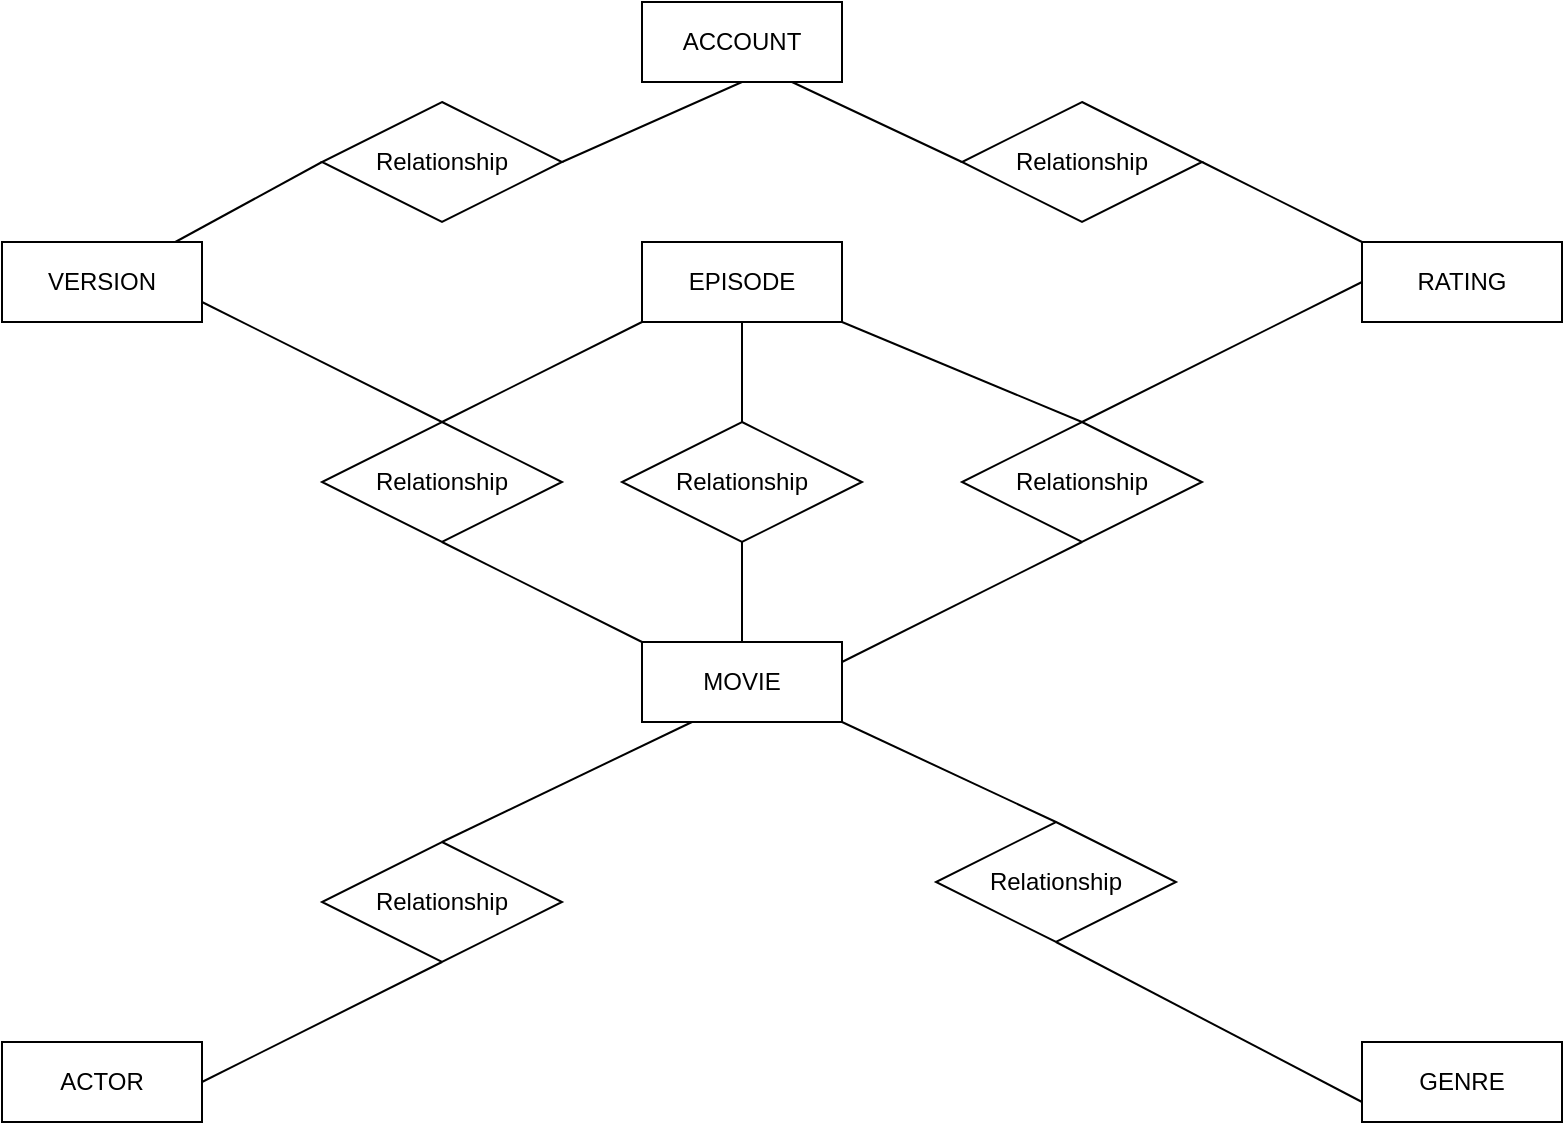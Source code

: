 <mxfile version="13.7.3" type="github">
  <diagram id="Err-bk3tQzCCGesKZT8b" name="Page-1">
    <mxGraphModel dx="925" dy="634" grid="1" gridSize="10" guides="1" tooltips="1" connect="1" arrows="1" fold="1" page="1" pageScale="1" pageWidth="1654" pageHeight="1169" math="0" shadow="0">
      <root>
        <mxCell id="0" />
        <mxCell id="1" parent="0" />
        <mxCell id="0jix5BdM98onpOWOXJaW-1" value="MOVIE" style="whiteSpace=wrap;html=1;align=center;" vertex="1" parent="1">
          <mxGeometry x="560" y="600" width="100" height="40" as="geometry" />
        </mxCell>
        <mxCell id="0jix5BdM98onpOWOXJaW-2" value="VERSION" style="whiteSpace=wrap;html=1;align=center;" vertex="1" parent="1">
          <mxGeometry x="240" y="400" width="100" height="40" as="geometry" />
        </mxCell>
        <mxCell id="0jix5BdM98onpOWOXJaW-3" value="RATING" style="whiteSpace=wrap;html=1;align=center;" vertex="1" parent="1">
          <mxGeometry x="920" y="400" width="100" height="40" as="geometry" />
        </mxCell>
        <mxCell id="0jix5BdM98onpOWOXJaW-4" value="ACTOR" style="whiteSpace=wrap;html=1;align=center;" vertex="1" parent="1">
          <mxGeometry x="240" y="800" width="100" height="40" as="geometry" />
        </mxCell>
        <mxCell id="0jix5BdM98onpOWOXJaW-5" value="GENRE" style="whiteSpace=wrap;html=1;align=center;" vertex="1" parent="1">
          <mxGeometry x="920" y="800" width="100" height="40" as="geometry" />
        </mxCell>
        <mxCell id="0jix5BdM98onpOWOXJaW-6" value="ACCOUNT" style="whiteSpace=wrap;html=1;align=center;" vertex="1" parent="1">
          <mxGeometry x="560" y="280" width="100" height="40" as="geometry" />
        </mxCell>
        <mxCell id="0jix5BdM98onpOWOXJaW-7" value="EPISODE" style="whiteSpace=wrap;html=1;align=center;" vertex="1" parent="1">
          <mxGeometry x="560" y="400" width="100" height="40" as="geometry" />
        </mxCell>
        <mxCell id="0jix5BdM98onpOWOXJaW-8" value="Relationship" style="shape=rhombus;perimeter=rhombusPerimeter;whiteSpace=wrap;html=1;align=center;" vertex="1" parent="1">
          <mxGeometry x="400" y="490" width="120" height="60" as="geometry" />
        </mxCell>
        <mxCell id="0jix5BdM98onpOWOXJaW-9" value="Relationship" style="shape=rhombus;perimeter=rhombusPerimeter;whiteSpace=wrap;html=1;align=center;" vertex="1" parent="1">
          <mxGeometry x="400" y="700" width="120" height="60" as="geometry" />
        </mxCell>
        <mxCell id="0jix5BdM98onpOWOXJaW-12" value="" style="endArrow=none;html=1;rounded=0;exitX=0.5;exitY=1;exitDx=0;exitDy=0;entryX=1;entryY=0.5;entryDx=0;entryDy=0;" edge="1" parent="1" source="0jix5BdM98onpOWOXJaW-9" target="0jix5BdM98onpOWOXJaW-4">
          <mxGeometry relative="1" as="geometry">
            <mxPoint x="530" y="690" as="sourcePoint" />
            <mxPoint x="690" y="690" as="targetPoint" />
          </mxGeometry>
        </mxCell>
        <mxCell id="0jix5BdM98onpOWOXJaW-13" value="" style="endArrow=none;html=1;rounded=0;exitX=0.25;exitY=1;exitDx=0;exitDy=0;entryX=0.5;entryY=0;entryDx=0;entryDy=0;" edge="1" parent="1" source="0jix5BdM98onpOWOXJaW-1" target="0jix5BdM98onpOWOXJaW-9">
          <mxGeometry relative="1" as="geometry">
            <mxPoint x="680" y="650.0" as="sourcePoint" />
            <mxPoint x="520" y="720.0" as="targetPoint" />
          </mxGeometry>
        </mxCell>
        <mxCell id="0jix5BdM98onpOWOXJaW-14" value="" style="endArrow=none;html=1;rounded=0;exitX=0.5;exitY=1;exitDx=0;exitDy=0;entryX=0;entryY=0;entryDx=0;entryDy=0;" edge="1" parent="1" source="0jix5BdM98onpOWOXJaW-8" target="0jix5BdM98onpOWOXJaW-1">
          <mxGeometry relative="1" as="geometry">
            <mxPoint x="570" y="555.0" as="sourcePoint" />
            <mxPoint x="410" y="625.0" as="targetPoint" />
          </mxGeometry>
        </mxCell>
        <mxCell id="0jix5BdM98onpOWOXJaW-15" value="" style="endArrow=none;html=1;rounded=0;exitX=0.5;exitY=0;exitDx=0;exitDy=0;" edge="1" parent="1" source="0jix5BdM98onpOWOXJaW-8">
          <mxGeometry relative="1" as="geometry">
            <mxPoint x="430" y="760.0" as="sourcePoint" />
            <mxPoint x="340" y="430" as="targetPoint" />
          </mxGeometry>
        </mxCell>
        <mxCell id="0jix5BdM98onpOWOXJaW-16" value="Relationship" style="shape=rhombus;perimeter=rhombusPerimeter;whiteSpace=wrap;html=1;align=center;" vertex="1" parent="1">
          <mxGeometry x="720" y="490" width="120" height="60" as="geometry" />
        </mxCell>
        <mxCell id="0jix5BdM98onpOWOXJaW-17" value="" style="endArrow=none;html=1;rounded=0;exitX=0.5;exitY=1;exitDx=0;exitDy=0;entryX=1;entryY=0.25;entryDx=0;entryDy=0;" edge="1" parent="1" source="0jix5BdM98onpOWOXJaW-16" target="0jix5BdM98onpOWOXJaW-1">
          <mxGeometry relative="1" as="geometry">
            <mxPoint x="470" y="560" as="sourcePoint" />
            <mxPoint x="570" y="610.0" as="targetPoint" />
          </mxGeometry>
        </mxCell>
        <mxCell id="0jix5BdM98onpOWOXJaW-18" value="" style="endArrow=none;html=1;rounded=0;exitX=0;exitY=0.5;exitDx=0;exitDy=0;entryX=0.5;entryY=0;entryDx=0;entryDy=0;" edge="1" parent="1" source="0jix5BdM98onpOWOXJaW-3" target="0jix5BdM98onpOWOXJaW-16">
          <mxGeometry relative="1" as="geometry">
            <mxPoint x="480" y="570" as="sourcePoint" />
            <mxPoint x="580" y="620.0" as="targetPoint" />
          </mxGeometry>
        </mxCell>
        <mxCell id="0jix5BdM98onpOWOXJaW-20" value="Relationship" style="shape=rhombus;perimeter=rhombusPerimeter;whiteSpace=wrap;html=1;align=center;" vertex="1" parent="1">
          <mxGeometry x="707" y="690" width="120" height="60" as="geometry" />
        </mxCell>
        <mxCell id="0jix5BdM98onpOWOXJaW-21" value="" style="endArrow=none;html=1;rounded=0;exitX=1;exitY=1;exitDx=0;exitDy=0;entryX=0.5;entryY=0;entryDx=0;entryDy=0;" edge="1" parent="1" source="0jix5BdM98onpOWOXJaW-1" target="0jix5BdM98onpOWOXJaW-20">
          <mxGeometry relative="1" as="geometry">
            <mxPoint x="790" y="560" as="sourcePoint" />
            <mxPoint x="670" y="620.0" as="targetPoint" />
          </mxGeometry>
        </mxCell>
        <mxCell id="0jix5BdM98onpOWOXJaW-22" value="" style="endArrow=none;html=1;rounded=0;exitX=0.5;exitY=1;exitDx=0;exitDy=0;entryX=0;entryY=0.75;entryDx=0;entryDy=0;" edge="1" parent="1" source="0jix5BdM98onpOWOXJaW-20" target="0jix5BdM98onpOWOXJaW-5">
          <mxGeometry relative="1" as="geometry">
            <mxPoint x="800" y="570" as="sourcePoint" />
            <mxPoint x="680" y="630.0" as="targetPoint" />
          </mxGeometry>
        </mxCell>
        <mxCell id="0jix5BdM98onpOWOXJaW-28" value="Relationship" style="shape=rhombus;perimeter=rhombusPerimeter;whiteSpace=wrap;html=1;align=center;" vertex="1" parent="1">
          <mxGeometry x="550" y="490" width="120" height="60" as="geometry" />
        </mxCell>
        <mxCell id="0jix5BdM98onpOWOXJaW-29" value="" style="endArrow=none;html=1;rounded=0;exitX=0.5;exitY=1;exitDx=0;exitDy=0;entryX=0.5;entryY=0;entryDx=0;entryDy=0;" edge="1" parent="1" source="0jix5BdM98onpOWOXJaW-28" target="0jix5BdM98onpOWOXJaW-1">
          <mxGeometry relative="1" as="geometry">
            <mxPoint x="470" y="560" as="sourcePoint" />
            <mxPoint x="570" y="610" as="targetPoint" />
          </mxGeometry>
        </mxCell>
        <mxCell id="0jix5BdM98onpOWOXJaW-30" value="" style="endArrow=none;html=1;rounded=0;exitX=0.5;exitY=1;exitDx=0;exitDy=0;entryX=0.5;entryY=0;entryDx=0;entryDy=0;" edge="1" parent="1" source="0jix5BdM98onpOWOXJaW-7" target="0jix5BdM98onpOWOXJaW-28">
          <mxGeometry relative="1" as="geometry">
            <mxPoint x="480" y="570" as="sourcePoint" />
            <mxPoint x="580" y="620" as="targetPoint" />
          </mxGeometry>
        </mxCell>
        <mxCell id="0jix5BdM98onpOWOXJaW-32" value="" style="endArrow=none;html=1;rounded=0;exitX=0;exitY=1;exitDx=0;exitDy=0;" edge="1" parent="1" source="0jix5BdM98onpOWOXJaW-7">
          <mxGeometry relative="1" as="geometry">
            <mxPoint x="470" y="500" as="sourcePoint" />
            <mxPoint x="460" y="490" as="targetPoint" />
          </mxGeometry>
        </mxCell>
        <mxCell id="0jix5BdM98onpOWOXJaW-33" value="" style="endArrow=none;html=1;rounded=0;exitX=0.5;exitY=0;exitDx=0;exitDy=0;entryX=1;entryY=1;entryDx=0;entryDy=0;" edge="1" parent="1" source="0jix5BdM98onpOWOXJaW-16" target="0jix5BdM98onpOWOXJaW-7">
          <mxGeometry relative="1" as="geometry">
            <mxPoint x="480" y="510" as="sourcePoint" />
            <mxPoint x="360" y="450" as="targetPoint" />
          </mxGeometry>
        </mxCell>
        <mxCell id="0jix5BdM98onpOWOXJaW-34" value="Relationship" style="shape=rhombus;perimeter=rhombusPerimeter;whiteSpace=wrap;html=1;align=center;" vertex="1" parent="1">
          <mxGeometry x="400" y="330" width="120" height="60" as="geometry" />
        </mxCell>
        <mxCell id="0jix5BdM98onpOWOXJaW-35" value="Relationship" style="shape=rhombus;perimeter=rhombusPerimeter;whiteSpace=wrap;html=1;align=center;" vertex="1" parent="1">
          <mxGeometry x="720" y="330" width="120" height="60" as="geometry" />
        </mxCell>
        <mxCell id="0jix5BdM98onpOWOXJaW-36" value="" style="endArrow=none;html=1;rounded=0;entryX=0;entryY=0.5;entryDx=0;entryDy=0;" edge="1" parent="1" source="0jix5BdM98onpOWOXJaW-2" target="0jix5BdM98onpOWOXJaW-34">
          <mxGeometry relative="1" as="geometry">
            <mxPoint x="470" y="500" as="sourcePoint" />
            <mxPoint x="350" y="440" as="targetPoint" />
          </mxGeometry>
        </mxCell>
        <mxCell id="0jix5BdM98onpOWOXJaW-37" value="" style="endArrow=none;html=1;rounded=0;exitX=0.5;exitY=1;exitDx=0;exitDy=0;entryX=1;entryY=0.5;entryDx=0;entryDy=0;" edge="1" parent="1" source="0jix5BdM98onpOWOXJaW-6" target="0jix5BdM98onpOWOXJaW-34">
          <mxGeometry relative="1" as="geometry">
            <mxPoint x="480" y="510" as="sourcePoint" />
            <mxPoint x="360" y="450" as="targetPoint" />
          </mxGeometry>
        </mxCell>
        <mxCell id="0jix5BdM98onpOWOXJaW-38" value="" style="endArrow=none;html=1;rounded=0;entryX=0;entryY=0.5;entryDx=0;entryDy=0;exitX=0.75;exitY=1;exitDx=0;exitDy=0;" edge="1" parent="1" source="0jix5BdM98onpOWOXJaW-6" target="0jix5BdM98onpOWOXJaW-35">
          <mxGeometry relative="1" as="geometry">
            <mxPoint x="490" y="520" as="sourcePoint" />
            <mxPoint x="370" y="460" as="targetPoint" />
          </mxGeometry>
        </mxCell>
        <mxCell id="0jix5BdM98onpOWOXJaW-39" value="" style="endArrow=none;html=1;rounded=0;exitX=0;exitY=0;exitDx=0;exitDy=0;entryX=1;entryY=0.5;entryDx=0;entryDy=0;" edge="1" parent="1" source="0jix5BdM98onpOWOXJaW-3" target="0jix5BdM98onpOWOXJaW-35">
          <mxGeometry relative="1" as="geometry">
            <mxPoint x="500" y="530" as="sourcePoint" />
            <mxPoint x="380" y="470" as="targetPoint" />
          </mxGeometry>
        </mxCell>
      </root>
    </mxGraphModel>
  </diagram>
</mxfile>
